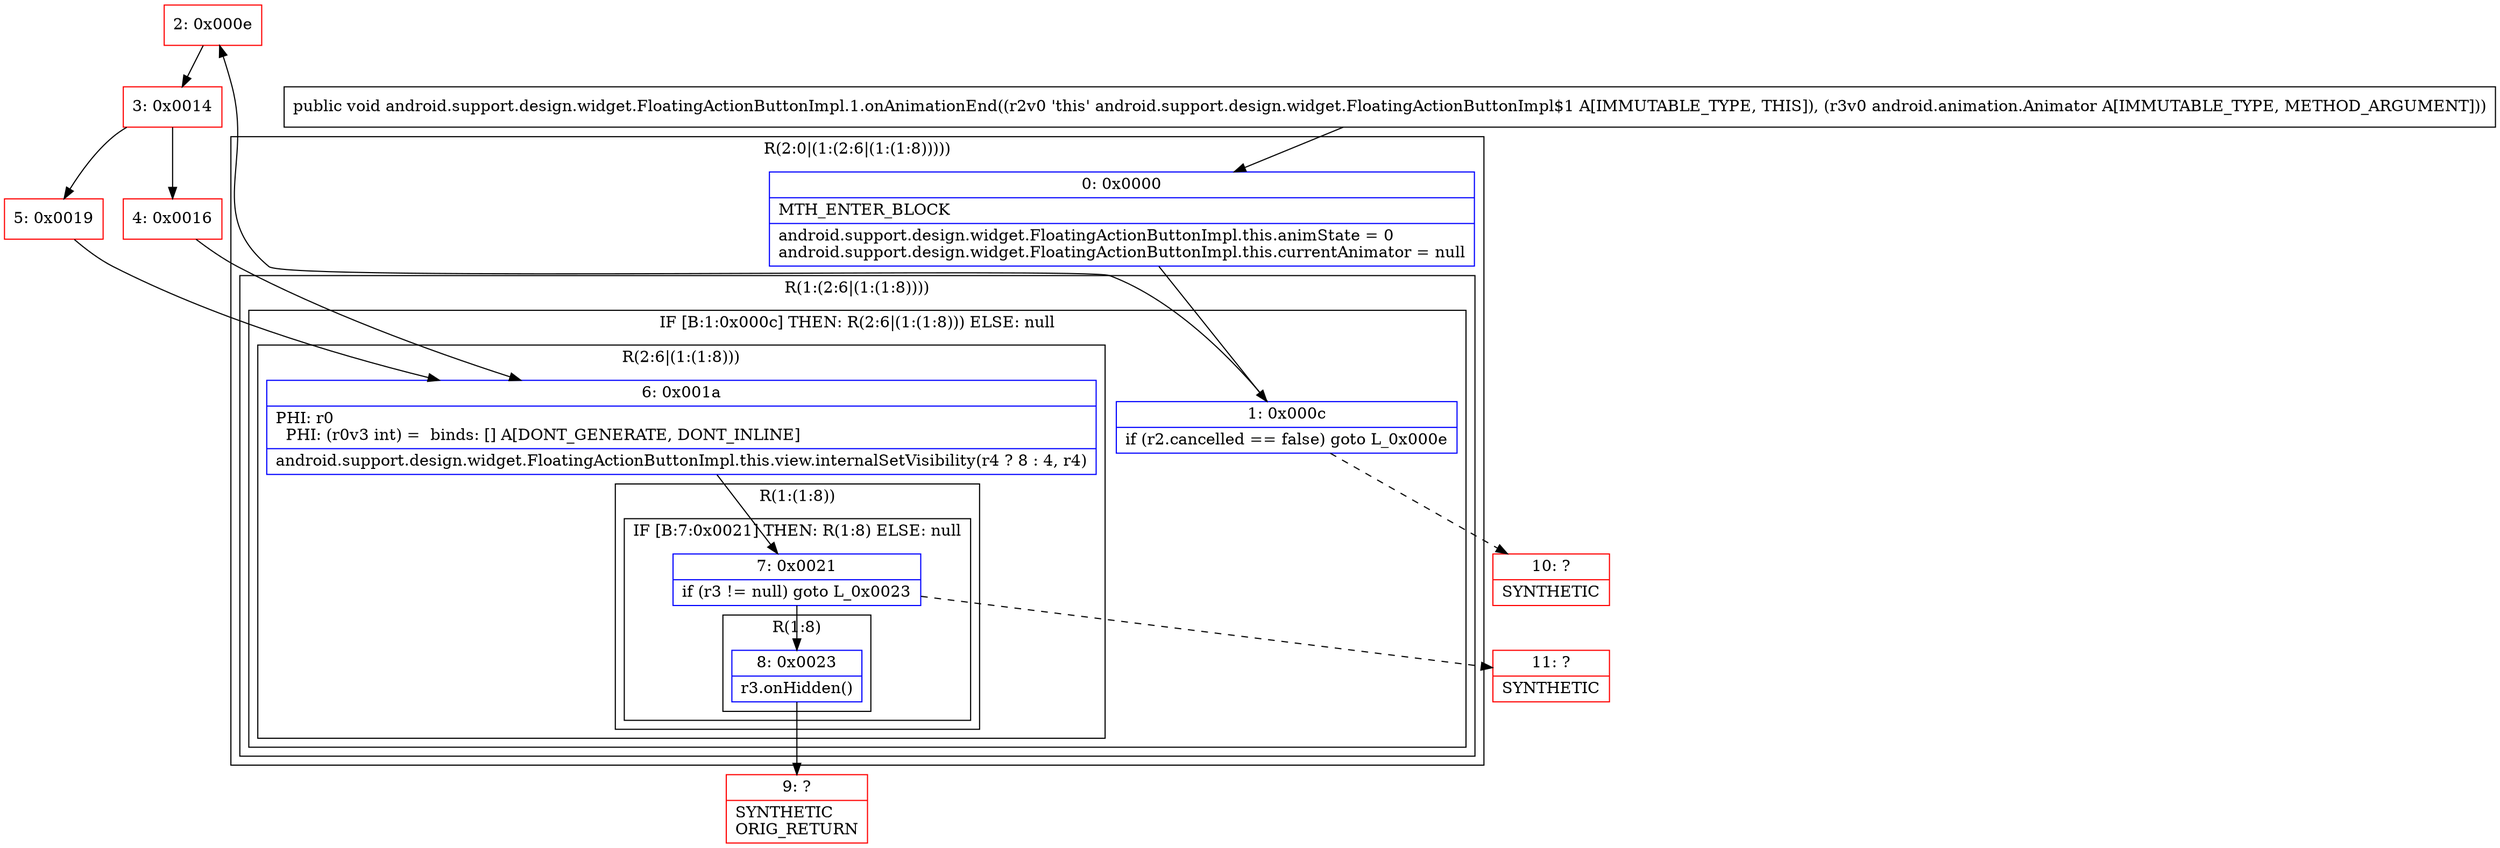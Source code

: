 digraph "CFG forandroid.support.design.widget.FloatingActionButtonImpl.1.onAnimationEnd(Landroid\/animation\/Animator;)V" {
subgraph cluster_Region_537773095 {
label = "R(2:0|(1:(2:6|(1:(1:8)))))";
node [shape=record,color=blue];
Node_0 [shape=record,label="{0\:\ 0x0000|MTH_ENTER_BLOCK\l|android.support.design.widget.FloatingActionButtonImpl.this.animState = 0\landroid.support.design.widget.FloatingActionButtonImpl.this.currentAnimator = null\l}"];
subgraph cluster_Region_999721600 {
label = "R(1:(2:6|(1:(1:8))))";
node [shape=record,color=blue];
subgraph cluster_IfRegion_665399603 {
label = "IF [B:1:0x000c] THEN: R(2:6|(1:(1:8))) ELSE: null";
node [shape=record,color=blue];
Node_1 [shape=record,label="{1\:\ 0x000c|if (r2.cancelled == false) goto L_0x000e\l}"];
subgraph cluster_Region_614950404 {
label = "R(2:6|(1:(1:8)))";
node [shape=record,color=blue];
Node_6 [shape=record,label="{6\:\ 0x001a|PHI: r0 \l  PHI: (r0v3 int) =  binds: [] A[DONT_GENERATE, DONT_INLINE]\l|android.support.design.widget.FloatingActionButtonImpl.this.view.internalSetVisibility(r4 ? 8 : 4, r4)\l}"];
subgraph cluster_Region_1791337035 {
label = "R(1:(1:8))";
node [shape=record,color=blue];
subgraph cluster_IfRegion_1703474969 {
label = "IF [B:7:0x0021] THEN: R(1:8) ELSE: null";
node [shape=record,color=blue];
Node_7 [shape=record,label="{7\:\ 0x0021|if (r3 != null) goto L_0x0023\l}"];
subgraph cluster_Region_189166130 {
label = "R(1:8)";
node [shape=record,color=blue];
Node_8 [shape=record,label="{8\:\ 0x0023|r3.onHidden()\l}"];
}
}
}
}
}
}
}
Node_2 [shape=record,color=red,label="{2\:\ 0x000e}"];
Node_3 [shape=record,color=red,label="{3\:\ 0x0014}"];
Node_4 [shape=record,color=red,label="{4\:\ 0x0016}"];
Node_5 [shape=record,color=red,label="{5\:\ 0x0019}"];
Node_9 [shape=record,color=red,label="{9\:\ ?|SYNTHETIC\lORIG_RETURN\l}"];
Node_10 [shape=record,color=red,label="{10\:\ ?|SYNTHETIC\l}"];
Node_11 [shape=record,color=red,label="{11\:\ ?|SYNTHETIC\l}"];
MethodNode[shape=record,label="{public void android.support.design.widget.FloatingActionButtonImpl.1.onAnimationEnd((r2v0 'this' android.support.design.widget.FloatingActionButtonImpl$1 A[IMMUTABLE_TYPE, THIS]), (r3v0 android.animation.Animator A[IMMUTABLE_TYPE, METHOD_ARGUMENT])) }"];
MethodNode -> Node_0;
Node_0 -> Node_1;
Node_1 -> Node_2;
Node_1 -> Node_10[style=dashed];
Node_6 -> Node_7;
Node_7 -> Node_8;
Node_7 -> Node_11[style=dashed];
Node_8 -> Node_9;
Node_2 -> Node_3;
Node_3 -> Node_4;
Node_3 -> Node_5;
Node_4 -> Node_6;
Node_5 -> Node_6;
}

